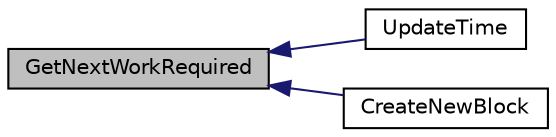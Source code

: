 digraph "GetNextWorkRequired"
{
  edge [fontname="Helvetica",fontsize="10",labelfontname="Helvetica",labelfontsize="10"];
  node [fontname="Helvetica",fontsize="10",shape=record];
  rankdir="LR";
  Node557 [label="GetNextWorkRequired",height=0.2,width=0.4,color="black", fillcolor="grey75", style="filled", fontcolor="black"];
  Node557 -> Node558 [dir="back",color="midnightblue",fontsize="10",style="solid",fontname="Helvetica"];
  Node558 [label="UpdateTime",height=0.2,width=0.4,color="black", fillcolor="white", style="filled",URL="$miner_8h.html#adb17d9b5d28528f36dd66915dfcd5066",tooltip="Check mined block. "];
  Node557 -> Node559 [dir="back",color="midnightblue",fontsize="10",style="solid",fontname="Helvetica"];
  Node559 [label="CreateNewBlock",height=0.2,width=0.4,color="black", fillcolor="white", style="filled",URL="$miner_8h.html#ab22931abd69d3298e708ec7dccedebf7",tooltip="Generate a new block, without valid proof-of-work. "];
}
